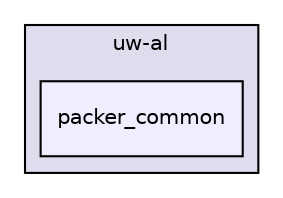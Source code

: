 digraph "packer_common" {
  compound=true
  node [ fontsize="10", fontname="Helvetica"];
  edge [ labelfontsize="10", labelfontname="Helvetica"];
  subgraph clusterdir_22f4f8ff8791849c68712423f6f475cc {
    graph [ bgcolor="#ddddee", pencolor="black", label="uw-al" fontname="Helvetica", fontsize="10", URL="dir_22f4f8ff8791849c68712423f6f475cc.html"]
  dir_98e91c4bc227d738fb029ad3b2adb1b4 [shape=box, label="packer_common", style="filled", fillcolor="#eeeeff", pencolor="black", URL="dir_98e91c4bc227d738fb029ad3b2adb1b4.html"];
  }
}
